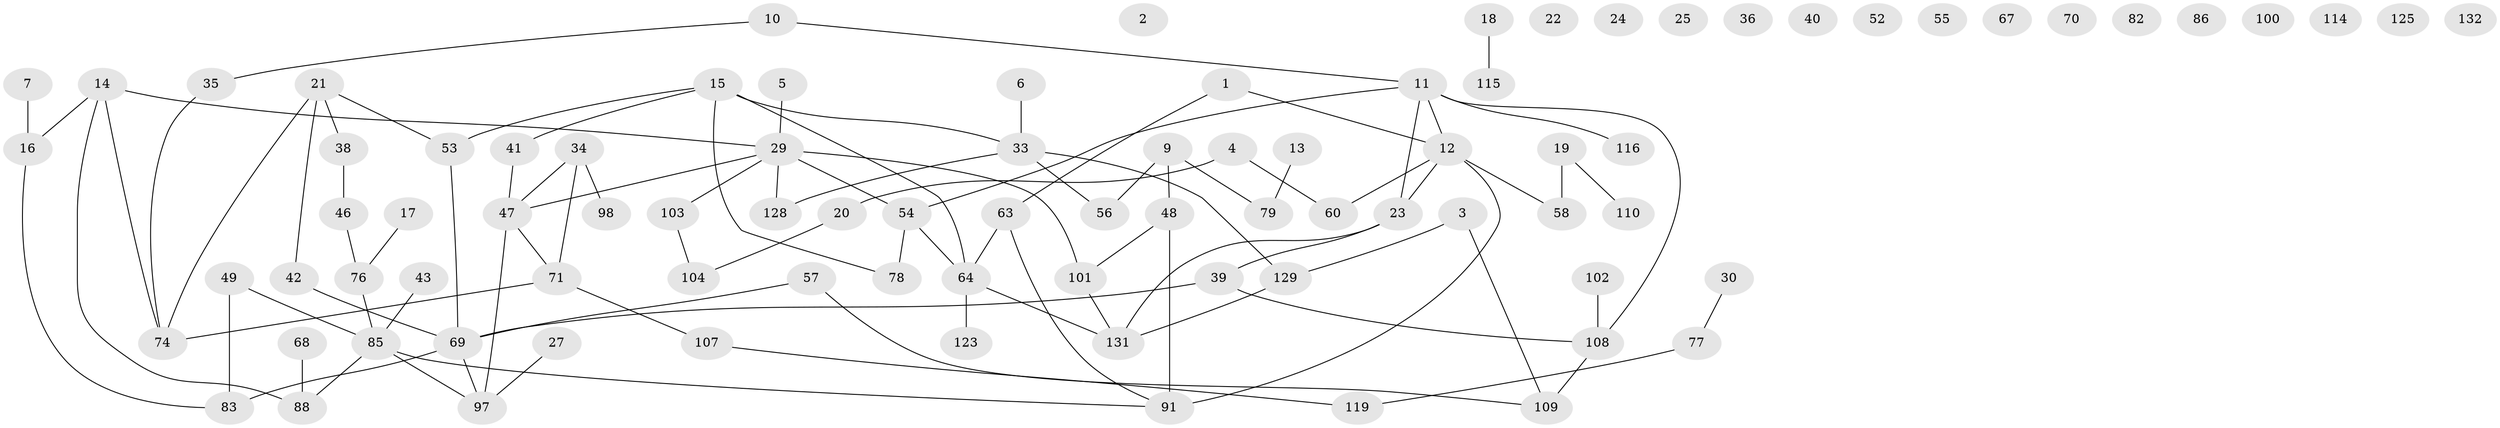 // original degree distribution, {2: 0.3106060606060606, 0: 0.11363636363636363, 1: 0.19696969696969696, 3: 0.21212121212121213, 4: 0.12121212121212122, 5: 0.030303030303030304, 6: 0.015151515151515152}
// Generated by graph-tools (version 1.1) at 2025/41/03/06/25 10:41:22]
// undirected, 88 vertices, 97 edges
graph export_dot {
graph [start="1"]
  node [color=gray90,style=filled];
  1 [super="+31"];
  2;
  3 [super="+99"];
  4 [super="+8"];
  5;
  6;
  7;
  9 [super="+73"];
  10 [super="+75"];
  11 [super="+61"];
  12 [super="+44"];
  13;
  14 [super="+28"];
  15 [super="+124"];
  16 [super="+37"];
  17;
  18 [super="+45"];
  19 [super="+93"];
  20;
  21 [super="+122"];
  22;
  23 [super="+26"];
  24 [super="+50"];
  25;
  27;
  29 [super="+105"];
  30 [super="+32"];
  33 [super="+62"];
  34 [super="+87"];
  35 [super="+96"];
  36;
  38;
  39 [super="+66"];
  40;
  41;
  42 [super="+112"];
  43 [super="+113"];
  46 [super="+51"];
  47 [super="+120"];
  48;
  49 [super="+94"];
  52;
  53;
  54 [super="+59"];
  55;
  56 [super="+80"];
  57;
  58;
  60;
  63 [super="+111"];
  64 [super="+65"];
  67;
  68 [super="+72"];
  69 [super="+81"];
  70;
  71 [super="+117"];
  74 [super="+90"];
  76;
  77 [super="+84"];
  78;
  79 [super="+95"];
  82;
  83;
  85 [super="+89"];
  86;
  88 [super="+126"];
  91 [super="+92"];
  97 [super="+121"];
  98;
  100;
  101 [super="+127"];
  102;
  103;
  104 [super="+106"];
  107;
  108 [super="+118"];
  109;
  110;
  114;
  115;
  116;
  119;
  123;
  125;
  128;
  129 [super="+130"];
  131;
  132;
  1 -- 12;
  1 -- 63;
  3 -- 109;
  3 -- 129;
  4 -- 60;
  4 -- 20;
  5 -- 29;
  6 -- 33;
  7 -- 16;
  9 -- 48;
  9 -- 56;
  9 -- 79;
  10 -- 11;
  10 -- 35;
  11 -- 116;
  11 -- 12;
  11 -- 54;
  11 -- 23;
  11 -- 108;
  12 -- 23;
  12 -- 60;
  12 -- 91 [weight=2];
  12 -- 58;
  13 -- 79;
  14 -- 88;
  14 -- 74;
  14 -- 29;
  14 -- 16;
  15 -- 41;
  15 -- 53;
  15 -- 64;
  15 -- 78;
  15 -- 33;
  16 -- 83;
  17 -- 76;
  18 -- 115;
  19 -- 58;
  19 -- 110;
  20 -- 104;
  21 -- 38;
  21 -- 42;
  21 -- 53;
  21 -- 74;
  23 -- 131;
  23 -- 39;
  27 -- 97;
  29 -- 103;
  29 -- 128;
  29 -- 54;
  29 -- 47;
  29 -- 101 [weight=2];
  30 -- 77;
  33 -- 129;
  33 -- 128;
  33 -- 56;
  34 -- 71;
  34 -- 98;
  34 -- 47;
  35 -- 74;
  38 -- 46;
  39 -- 69;
  39 -- 108;
  41 -- 47;
  42 -- 69;
  43 -- 85;
  46 -- 76;
  47 -- 97;
  47 -- 71;
  48 -- 91;
  48 -- 101;
  49 -- 83;
  49 -- 85;
  53 -- 69;
  54 -- 78;
  54 -- 64;
  57 -- 69;
  57 -- 109;
  63 -- 91;
  63 -- 64;
  64 -- 123;
  64 -- 131;
  68 -- 88;
  69 -- 83;
  69 -- 97;
  71 -- 107;
  71 -- 74;
  76 -- 85;
  77 -- 119;
  85 -- 91;
  85 -- 97;
  85 -- 88;
  101 -- 131;
  102 -- 108;
  103 -- 104;
  107 -- 119;
  108 -- 109;
  129 -- 131 [weight=2];
}
